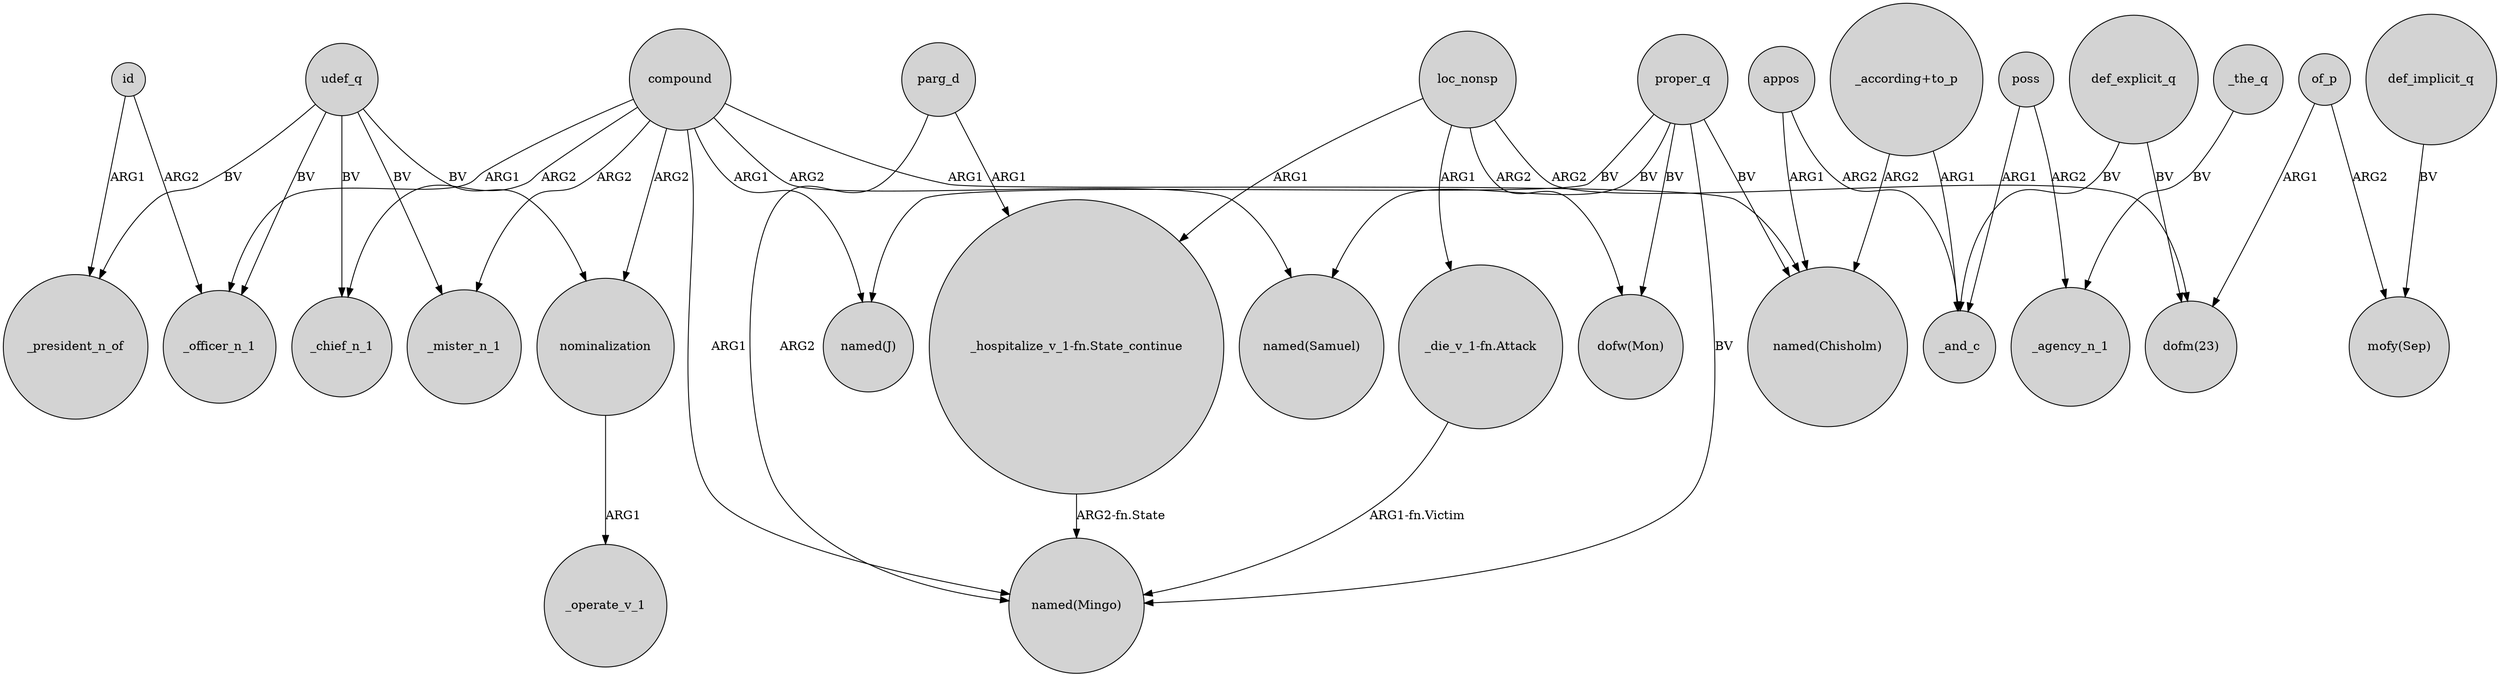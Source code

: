 digraph {
	node [shape=circle style=filled]
	compound -> _mister_n_1 [label=ARG2]
	compound -> _chief_n_1 [label=ARG2]
	appos -> _and_c [label=ARG2]
	"_hospitalize_v_1-fn.State_continue" -> "named(Mingo)" [label="ARG2-fn.State"]
	compound -> "named(Chisholm)" [label=ARG1]
	"_according+to_p" -> _and_c [label=ARG1]
	compound -> "named(J)" [label=ARG1]
	parg_d -> "named(Mingo)" [label=ARG2]
	udef_q -> _chief_n_1 [label=BV]
	poss -> _agency_n_1 [label=ARG2]
	udef_q -> nominalization [label=BV]
	appos -> "named(Chisholm)" [label=ARG1]
	nominalization -> _operate_v_1 [label=ARG1]
	"_die_v_1-fn.Attack" -> "named(Mingo)" [label="ARG1-fn.Victim"]
	_the_q -> _agency_n_1 [label=BV]
	def_implicit_q -> "mofy(Sep)" [label=BV]
	proper_q -> "dofw(Mon)" [label=BV]
	udef_q -> _mister_n_1 [label=BV]
	of_p -> "mofy(Sep)" [label=ARG2]
	compound -> nominalization [label=ARG2]
	def_explicit_q -> _and_c [label=BV]
	compound -> "named(Samuel)" [label=ARG2]
	loc_nonsp -> "dofw(Mon)" [label=ARG2]
	id -> _president_n_of [label=ARG1]
	poss -> _and_c [label=ARG1]
	"_according+to_p" -> "named(Chisholm)" [label=ARG2]
	proper_q -> "named(Chisholm)" [label=BV]
	proper_q -> "named(Mingo)" [label=BV]
	loc_nonsp -> "_die_v_1-fn.Attack" [label=ARG1]
	proper_q -> "named(Samuel)" [label=BV]
	compound -> _officer_n_1 [label=ARG1]
	udef_q -> _officer_n_1 [label=BV]
	loc_nonsp -> "dofm(23)" [label=ARG2]
	loc_nonsp -> "_hospitalize_v_1-fn.State_continue" [label=ARG1]
	udef_q -> _president_n_of [label=BV]
	proper_q -> "named(J)" [label=BV]
	id -> _officer_n_1 [label=ARG2]
	of_p -> "dofm(23)" [label=ARG1]
	compound -> "named(Mingo)" [label=ARG1]
	parg_d -> "_hospitalize_v_1-fn.State_continue" [label=ARG1]
	def_explicit_q -> "dofm(23)" [label=BV]
}
